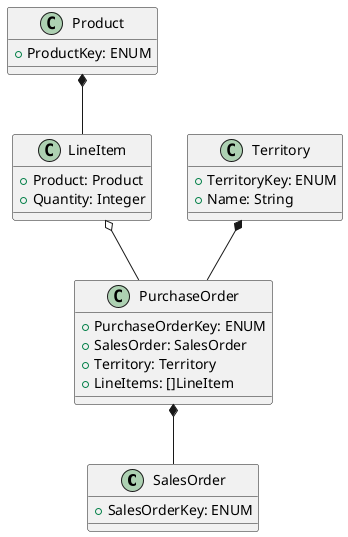 @startuml
class SalesOrder{
+SalesOrderKey: ENUM
}

class PurchaseOrder {
+PurchaseOrderKey: ENUM
+SalesOrder: SalesOrder
+Territory: Territory
+LineItems: []LineItem
}

class LineItem {
+Product: Product
+Quantity: Integer
}

class Product {
+ProductKey: ENUM
}

class Territory {
+TerritoryKey: ENUM
+Name: String
}

PurchaseOrder *-- SalesOrder
Territory *-- PurchaseOrder
LineItem o-- PurchaseOrder
Product *-- LineItem
@enduml
